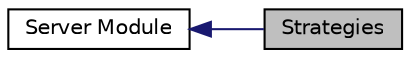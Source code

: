 digraph "Strategies"
{
  edge [fontname="Helvetica",fontsize="10",labelfontname="Helvetica",labelfontsize="10"];
  node [fontname="Helvetica",fontsize="10",shape=record];
  rankdir=LR;
  Node1 [label="Server Module",height=0.2,width=0.4,color="black", fillcolor="white", style="filled",URL="$group___s_e_r_v_e_r_m_o_d_u_l_e.html",tooltip="This group contains related API to create a server application. Except the custom server&#39;s strategies..."];
  Node0 [label="Strategies",height=0.2,width=0.4,color="black", fillcolor="grey75", style="filled" fontcolor="black"];
  Node1->Node0 [shape=plaintext, color="midnightblue", dir="back", style="solid"];
}

